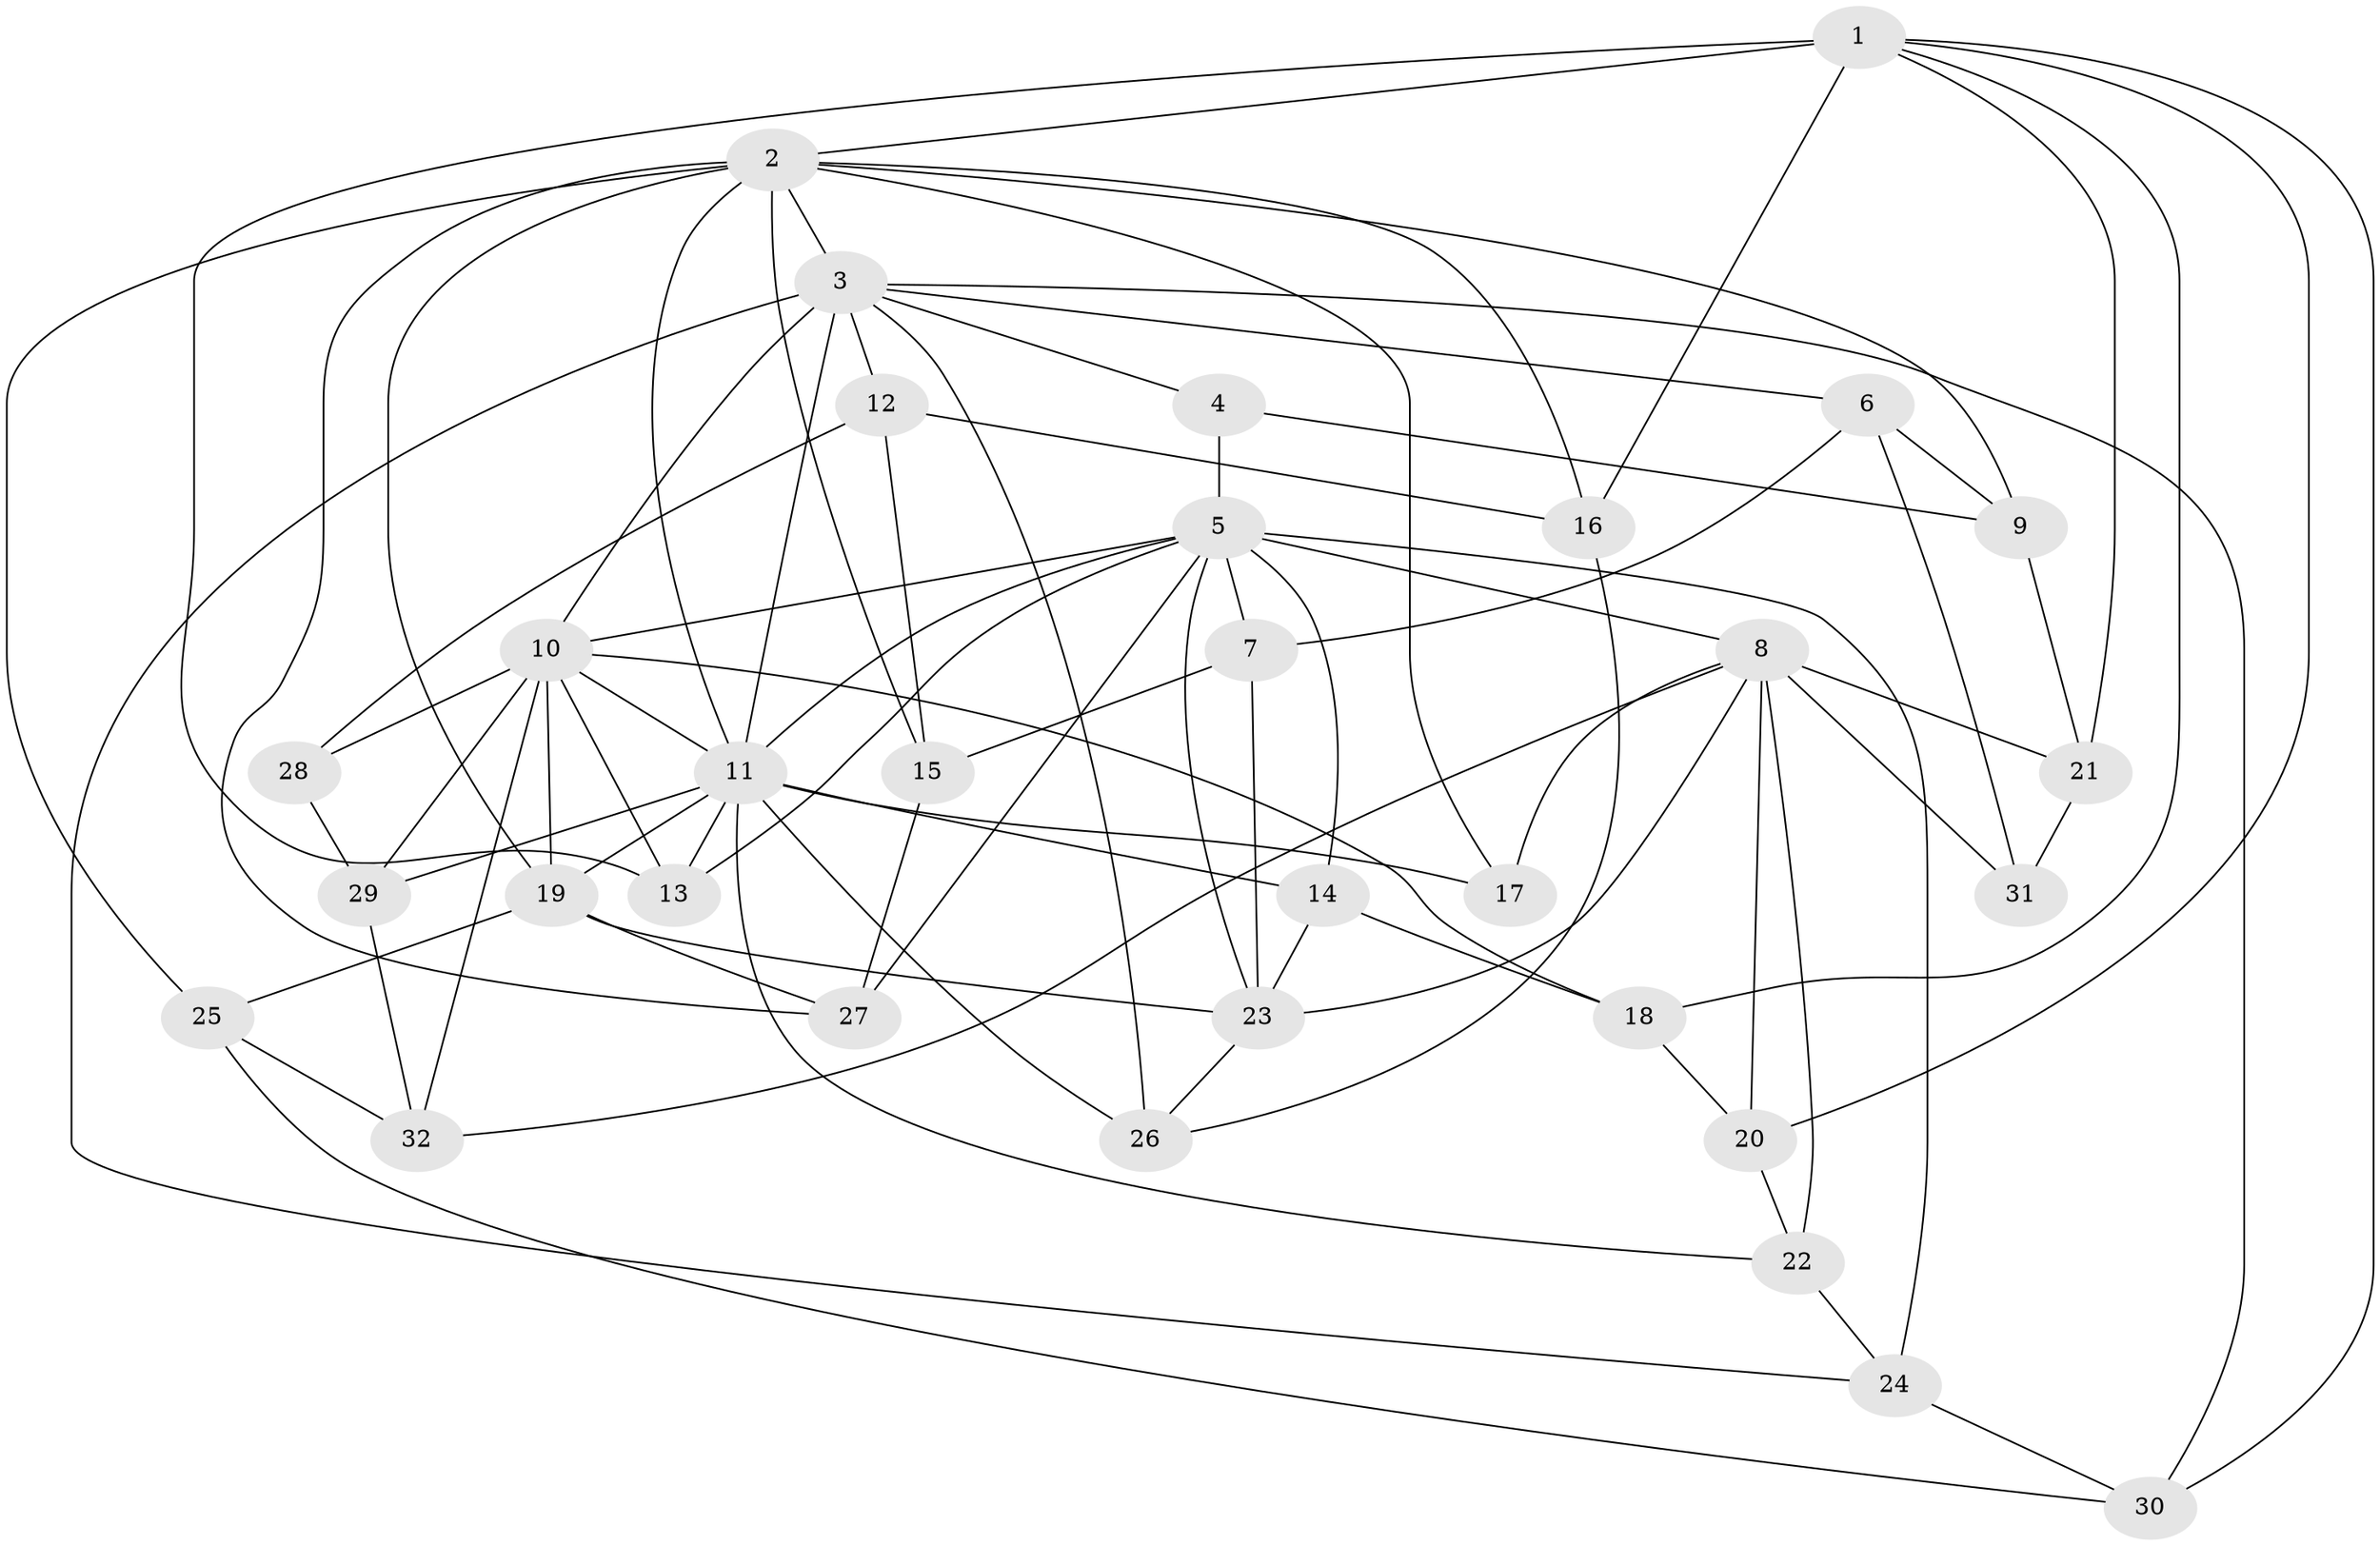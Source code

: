 // original degree distribution, {4: 1.0}
// Generated by graph-tools (version 1.1) at 2025/38/03/09/25 02:38:01]
// undirected, 32 vertices, 82 edges
graph export_dot {
graph [start="1"]
  node [color=gray90,style=filled];
  1;
  2;
  3;
  4;
  5;
  6;
  7;
  8;
  9;
  10;
  11;
  12;
  13;
  14;
  15;
  16;
  17;
  18;
  19;
  20;
  21;
  22;
  23;
  24;
  25;
  26;
  27;
  28;
  29;
  30;
  31;
  32;
  1 -- 2 [weight=1.0];
  1 -- 13 [weight=2.0];
  1 -- 16 [weight=1.0];
  1 -- 18 [weight=1.0];
  1 -- 20 [weight=1.0];
  1 -- 21 [weight=1.0];
  1 -- 30 [weight=1.0];
  2 -- 3 [weight=1.0];
  2 -- 9 [weight=1.0];
  2 -- 11 [weight=1.0];
  2 -- 15 [weight=1.0];
  2 -- 16 [weight=1.0];
  2 -- 17 [weight=1.0];
  2 -- 19 [weight=1.0];
  2 -- 25 [weight=1.0];
  2 -- 27 [weight=1.0];
  3 -- 4 [weight=1.0];
  3 -- 6 [weight=1.0];
  3 -- 10 [weight=2.0];
  3 -- 11 [weight=1.0];
  3 -- 12 [weight=1.0];
  3 -- 24 [weight=1.0];
  3 -- 26 [weight=1.0];
  3 -- 30 [weight=1.0];
  4 -- 5 [weight=2.0];
  4 -- 9 [weight=1.0];
  5 -- 7 [weight=1.0];
  5 -- 8 [weight=2.0];
  5 -- 10 [weight=1.0];
  5 -- 11 [weight=1.0];
  5 -- 13 [weight=1.0];
  5 -- 14 [weight=1.0];
  5 -- 23 [weight=1.0];
  5 -- 24 [weight=1.0];
  5 -- 27 [weight=1.0];
  6 -- 7 [weight=1.0];
  6 -- 9 [weight=1.0];
  6 -- 31 [weight=1.0];
  7 -- 15 [weight=1.0];
  7 -- 23 [weight=1.0];
  8 -- 17 [weight=1.0];
  8 -- 20 [weight=1.0];
  8 -- 21 [weight=1.0];
  8 -- 22 [weight=1.0];
  8 -- 23 [weight=1.0];
  8 -- 31 [weight=2.0];
  8 -- 32 [weight=1.0];
  9 -- 21 [weight=1.0];
  10 -- 11 [weight=1.0];
  10 -- 13 [weight=2.0];
  10 -- 18 [weight=1.0];
  10 -- 19 [weight=1.0];
  10 -- 28 [weight=2.0];
  10 -- 29 [weight=1.0];
  10 -- 32 [weight=1.0];
  11 -- 13 [weight=1.0];
  11 -- 14 [weight=1.0];
  11 -- 17 [weight=2.0];
  11 -- 19 [weight=1.0];
  11 -- 22 [weight=1.0];
  11 -- 26 [weight=1.0];
  11 -- 29 [weight=1.0];
  12 -- 15 [weight=1.0];
  12 -- 16 [weight=1.0];
  12 -- 28 [weight=1.0];
  14 -- 18 [weight=1.0];
  14 -- 23 [weight=1.0];
  15 -- 27 [weight=1.0];
  16 -- 26 [weight=1.0];
  18 -- 20 [weight=1.0];
  19 -- 23 [weight=1.0];
  19 -- 25 [weight=1.0];
  19 -- 27 [weight=1.0];
  20 -- 22 [weight=1.0];
  21 -- 31 [weight=1.0];
  22 -- 24 [weight=1.0];
  23 -- 26 [weight=1.0];
  24 -- 30 [weight=1.0];
  25 -- 30 [weight=1.0];
  25 -- 32 [weight=1.0];
  28 -- 29 [weight=1.0];
  29 -- 32 [weight=1.0];
}
